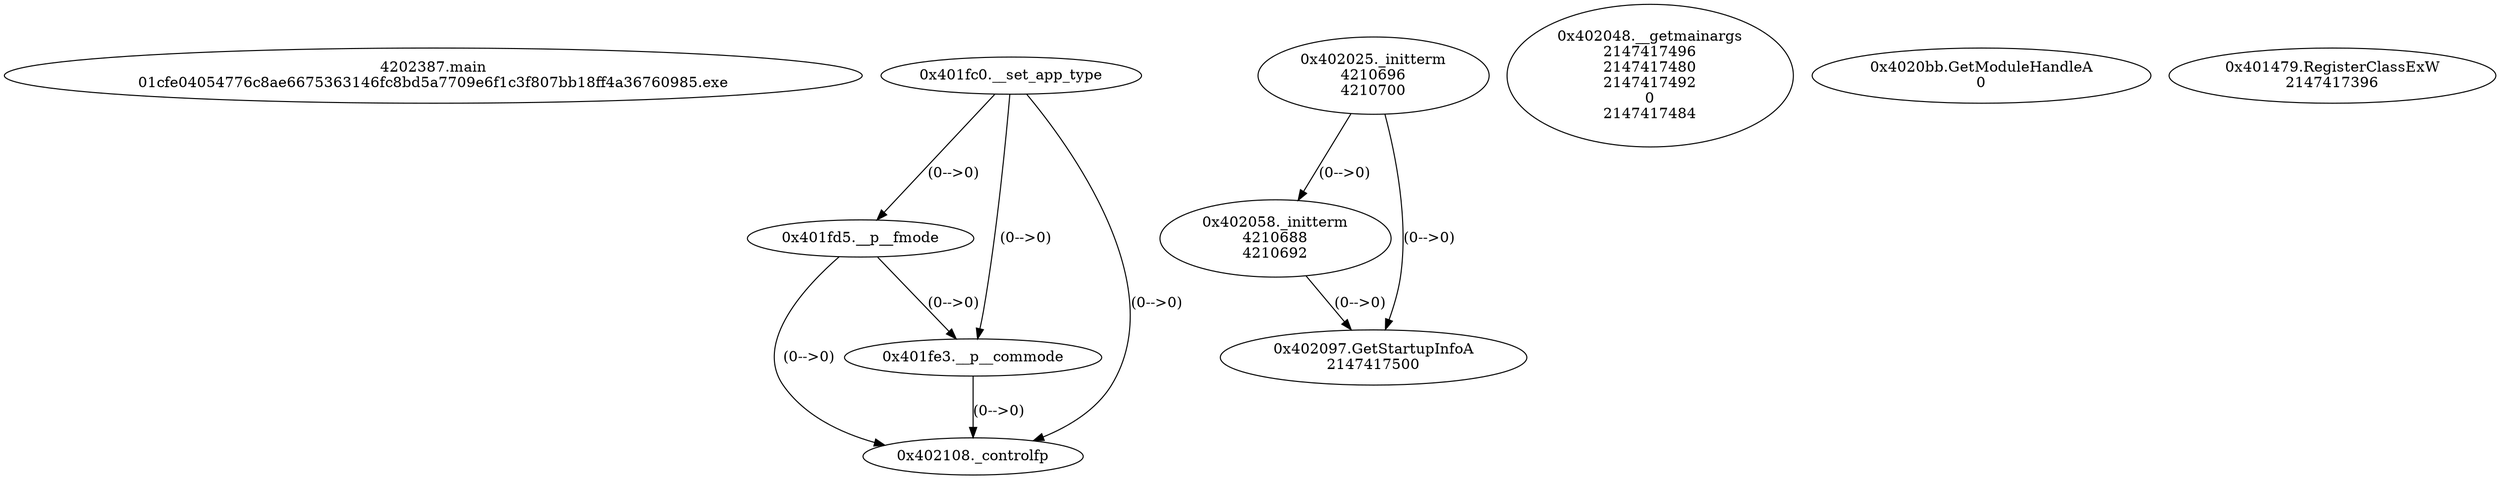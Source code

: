 // Global SCDG with merge call
digraph {
	0 [label="4202387.main
01cfe04054776c8ae6675363146fc8bd5a7709e6f1c3f807bb18ff4a36760985.exe"]
	1 [label="0x401fc0.__set_app_type
"]
	2 [label="0x401fd5.__p__fmode
"]
	1 -> 2 [label="(0-->0)"]
	3 [label="0x401fe3.__p__commode
"]
	1 -> 3 [label="(0-->0)"]
	2 -> 3 [label="(0-->0)"]
	4 [label="0x402108._controlfp
"]
	1 -> 4 [label="(0-->0)"]
	2 -> 4 [label="(0-->0)"]
	3 -> 4 [label="(0-->0)"]
	5 [label="0x402025._initterm
4210696
4210700"]
	6 [label="0x402048.__getmainargs
2147417496
2147417480
2147417492
0
2147417484"]
	7 [label="0x402058._initterm
4210688
4210692"]
	5 -> 7 [label="(0-->0)"]
	8 [label="0x402097.GetStartupInfoA
2147417500"]
	5 -> 8 [label="(0-->0)"]
	7 -> 8 [label="(0-->0)"]
	9 [label="0x4020bb.GetModuleHandleA
0"]
	10 [label="0x401479.RegisterClassExW
2147417396"]
}
